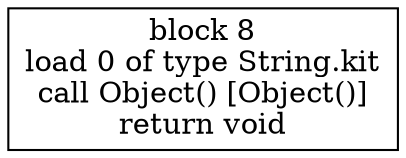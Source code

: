 digraph "String.kit()" {
size = "11,7.5";
codeblock_8 [ shape = box, label = "block 8\nload 0 of type String.kit\ncall Object() [Object()]\nreturn void"];
}